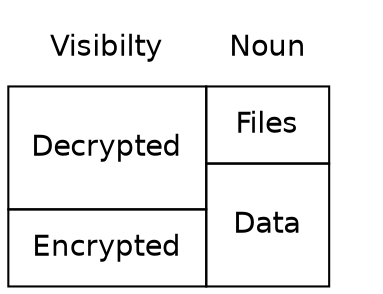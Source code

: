 digraph G {
    node [
        shape = box
        fontname = "Helvetica"
    ]

    table [
        shape = none
        margin = 0
        label = <
            <table
                border = "0"
                cellborder = "1"
                cellspacing = "0"
                cellpadding = "10"
            >
                <th>
                    <td color="invis">Visibilty</td>
                    <td color="invis">Noun</td>
                </th>

                <tr>
                    <td rowspan="2">Decrypted</td>
                    <td>Files</td>
                </tr>

                <tr>
                    <td rowspan = "2">Data</td>
                    <td rowspan = "1" color = "invis"></td>
                </tr>

                <tr>
                    <td colspan = "1">Encrypted</td>
                </tr>
            </table>
        >
    ]
 }

